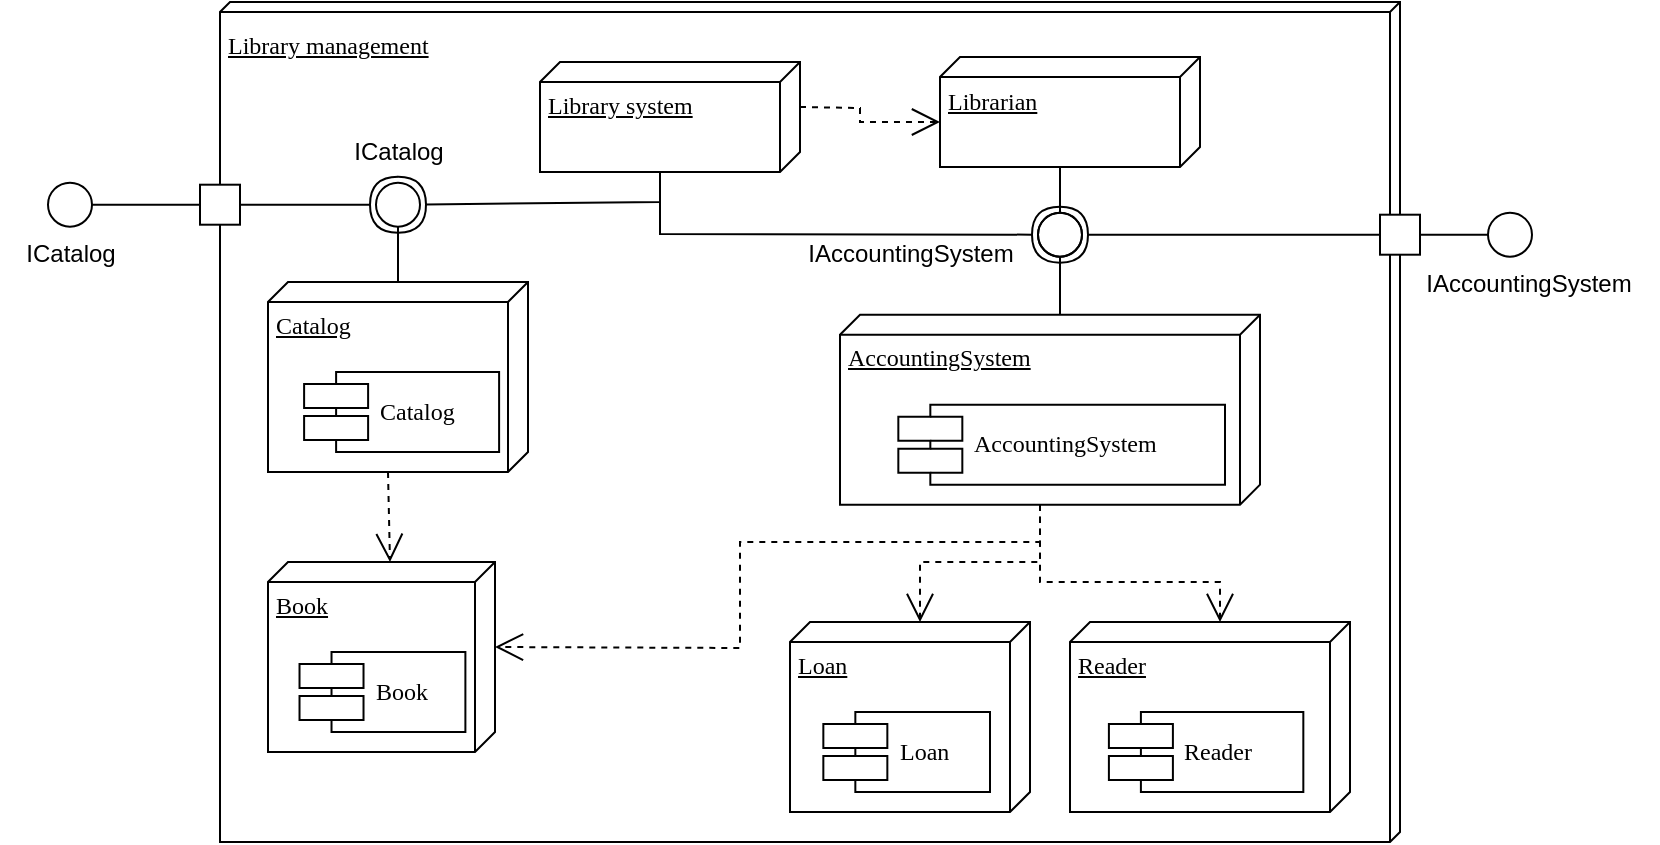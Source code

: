 <mxfile version="24.8.7">
  <diagram name="Page-1" id="oWep2oki-RV8Wh9IKWON">
    <mxGraphModel dx="2993" dy="1189" grid="1" gridSize="10" guides="1" tooltips="1" connect="1" arrows="1" fold="1" page="1" pageScale="1" pageWidth="850" pageHeight="1100" math="0" shadow="0">
      <root>
        <mxCell id="0" />
        <mxCell id="1" parent="0" />
        <mxCell id="DZr0Z_fmnJ5IC--OXbw6-70" value="Library management" style="verticalAlign=top;align=left;spacingTop=8;spacingLeft=2;spacingRight=12;shape=cube;size=5;direction=south;fontStyle=4;html=1;rounded=0;shadow=0;comic=0;labelBackgroundColor=none;strokeWidth=1;fontFamily=Verdana;fontSize=12" vertex="1" parent="1">
          <mxGeometry x="-729" y="300" width="590" height="420" as="geometry" />
        </mxCell>
        <mxCell id="DZr0Z_fmnJ5IC--OXbw6-61" value="" style="rounded=0;orthogonalLoop=1;jettySize=auto;html=1;endArrow=halfCircle;endFill=0;endSize=12;strokeWidth=1;sketch=0;entryX=0.25;entryY=0.925;entryDx=0;entryDy=0;entryPerimeter=0;exitX=0;exitY=0;exitDx=55;exitDy=70;exitPerimeter=0;" edge="1" target="DZr0Z_fmnJ5IC--OXbw6-64" parent="1" source="DZr0Z_fmnJ5IC--OXbw6-71">
          <mxGeometry relative="1" as="geometry">
            <mxPoint x="-489" y="431.35" as="sourcePoint" />
            <mxPoint x="-380" y="461.35" as="targetPoint" />
            <Array as="points">
              <mxPoint x="-509" y="416" />
            </Array>
          </mxGeometry>
        </mxCell>
        <mxCell id="DZr0Z_fmnJ5IC--OXbw6-62" value="" style="rounded=0;orthogonalLoop=1;jettySize=auto;html=1;endArrow=halfCircle;endFill=0;endSize=12;strokeWidth=1;sketch=0;exitX=1;exitY=0.5;exitDx=0;exitDy=0;" edge="1" source="DZr0Z_fmnJ5IC--OXbw6-65" target="DZr0Z_fmnJ5IC--OXbw6-64" parent="1">
          <mxGeometry relative="1" as="geometry">
            <mxPoint x="-159" y="416.35" as="sourcePoint" />
            <mxPoint x="-309" y="416.35" as="targetPoint" />
          </mxGeometry>
        </mxCell>
        <mxCell id="DZr0Z_fmnJ5IC--OXbw6-63" value="" style="rounded=0;orthogonalLoop=1;jettySize=auto;html=1;endArrow=oval;endFill=0;sketch=0;sourcePerimeterSpacing=0;targetPerimeterSpacing=0;endSize=22;exitX=0;exitY=0;exitDx=0;exitDy=100;exitPerimeter=0;" edge="1" target="DZr0Z_fmnJ5IC--OXbw6-64" parent="1" source="DZr0Z_fmnJ5IC--OXbw6-79">
          <mxGeometry relative="1" as="geometry">
            <mxPoint x="-309" y="456.35" as="sourcePoint" />
            <mxPoint x="-324" y="416.35" as="targetPoint" />
          </mxGeometry>
        </mxCell>
        <mxCell id="DZr0Z_fmnJ5IC--OXbw6-64" value="" style="ellipse;whiteSpace=wrap;html=1;align=center;aspect=fixed;fillColor=none;strokeColor=none;resizable=0;perimeter=centerPerimeter;rotatable=0;allowArrows=0;points=[];outlineConnect=1;" vertex="1" parent="1">
          <mxGeometry x="-314" y="411.35" width="10" height="10" as="geometry" />
        </mxCell>
        <mxCell id="DZr0Z_fmnJ5IC--OXbw6-65" value="" style="html=1;rounded=0;rotation=-180;" vertex="1" parent="1">
          <mxGeometry x="-149" y="406.35" width="20" height="20" as="geometry" />
        </mxCell>
        <mxCell id="DZr0Z_fmnJ5IC--OXbw6-66" value="&lt;font style=&quot;font-size: 12px;&quot;&gt;IAccountingSystem&lt;/font&gt;" style="text;html=1;align=center;verticalAlign=middle;resizable=0;points=[];autosize=1;strokeColor=none;fillColor=none;spacing=2;" vertex="1" parent="1">
          <mxGeometry x="-449" y="411.35" width="130" height="30" as="geometry" />
        </mxCell>
        <mxCell id="DZr0Z_fmnJ5IC--OXbw6-67" value="" style="ellipse;whiteSpace=wrap;html=1;align=center;aspect=fixed;fillColor=none;strokeColor=none;resizable=0;perimeter=centerPerimeter;rotatable=0;allowArrows=0;points=[];outlineConnect=1;" vertex="1" parent="1">
          <mxGeometry x="-89" y="411.35" width="10" height="10" as="geometry" />
        </mxCell>
        <mxCell id="DZr0Z_fmnJ5IC--OXbw6-68" value="" style="rounded=0;orthogonalLoop=1;jettySize=auto;html=1;endArrow=oval;endFill=0;sketch=0;sourcePerimeterSpacing=0;targetPerimeterSpacing=0;endSize=22;exitX=0;exitY=0.5;exitDx=0;exitDy=0;" edge="1" source="DZr0Z_fmnJ5IC--OXbw6-65" target="DZr0Z_fmnJ5IC--OXbw6-67" parent="1">
          <mxGeometry relative="1" as="geometry">
            <mxPoint x="-131.5" y="416.35" as="sourcePoint" />
            <mxPoint x="-84" y="416.35" as="targetPoint" />
          </mxGeometry>
        </mxCell>
        <mxCell id="DZr0Z_fmnJ5IC--OXbw6-69" value="&lt;font style=&quot;font-size: 12px;&quot;&gt;IAccountingSystem&lt;/font&gt;" style="text;html=1;align=center;verticalAlign=middle;resizable=0;points=[];autosize=1;strokeColor=none;fillColor=none;spacing=2;" vertex="1" parent="1">
          <mxGeometry x="-140" y="426.35" width="130" height="30" as="geometry" />
        </mxCell>
        <mxCell id="DZr0Z_fmnJ5IC--OXbw6-71" value="Library system" style="verticalAlign=top;align=left;spacingTop=8;spacingLeft=2;spacingRight=12;shape=cube;size=10;direction=south;fontStyle=4;html=1;rounded=0;shadow=0;comic=0;labelBackgroundColor=none;strokeWidth=1;fontFamily=Verdana;fontSize=12" vertex="1" parent="1">
          <mxGeometry x="-569" y="330" width="130" height="55" as="geometry" />
        </mxCell>
        <mxCell id="DZr0Z_fmnJ5IC--OXbw6-74" value="" style="group" vertex="1" connectable="0" parent="1">
          <mxGeometry x="-705" y="440" width="130" height="95" as="geometry" />
        </mxCell>
        <mxCell id="DZr0Z_fmnJ5IC--OXbw6-73" value="Catalog     " style="verticalAlign=top;align=left;spacingTop=8;spacingLeft=2;spacingRight=12;shape=cube;size=10;direction=south;fontStyle=4;html=1;rounded=0;shadow=0;comic=0;labelBackgroundColor=none;strokeWidth=1;fontFamily=Verdana;fontSize=12" vertex="1" parent="DZr0Z_fmnJ5IC--OXbw6-74">
          <mxGeometry width="130" height="95" as="geometry" />
        </mxCell>
        <mxCell id="DZr0Z_fmnJ5IC--OXbw6-72" value="Catalog     " style="shape=component;align=left;spacingLeft=36;rounded=0;shadow=0;comic=0;labelBackgroundColor=none;strokeWidth=1;fontFamily=Verdana;fontSize=12;html=1;" vertex="1" parent="DZr0Z_fmnJ5IC--OXbw6-74">
          <mxGeometry x="18.056" y="45" width="97.5" height="40" as="geometry" />
        </mxCell>
        <mxCell id="DZr0Z_fmnJ5IC--OXbw6-75" value="" style="group" vertex="1" connectable="0" parent="1">
          <mxGeometry x="-705" y="580" width="113.5" height="95" as="geometry" />
        </mxCell>
        <mxCell id="DZr0Z_fmnJ5IC--OXbw6-76" value="Book" style="verticalAlign=top;align=left;spacingTop=8;spacingLeft=2;spacingRight=12;shape=cube;size=10;direction=south;fontStyle=4;html=1;rounded=0;shadow=0;comic=0;labelBackgroundColor=none;strokeWidth=1;fontFamily=Verdana;fontSize=12" vertex="1" parent="DZr0Z_fmnJ5IC--OXbw6-75">
          <mxGeometry width="113.5" height="95" as="geometry" />
        </mxCell>
        <mxCell id="DZr0Z_fmnJ5IC--OXbw6-77" value="Book" style="shape=component;align=left;spacingLeft=36;rounded=0;shadow=0;comic=0;labelBackgroundColor=none;strokeWidth=1;fontFamily=Verdana;fontSize=12;html=1;" vertex="1" parent="DZr0Z_fmnJ5IC--OXbw6-75">
          <mxGeometry x="15.762" y="45" width="82.934" height="40" as="geometry" />
        </mxCell>
        <mxCell id="DZr0Z_fmnJ5IC--OXbw6-78" value="" style="group" vertex="1" connectable="0" parent="1">
          <mxGeometry x="-419" y="456.35" width="210" height="95" as="geometry" />
        </mxCell>
        <mxCell id="DZr0Z_fmnJ5IC--OXbw6-79" value="AccountingSystem      " style="verticalAlign=top;align=left;spacingTop=8;spacingLeft=2;spacingRight=12;shape=cube;size=10;direction=south;fontStyle=4;html=1;rounded=0;shadow=0;comic=0;labelBackgroundColor=none;strokeWidth=1;fontFamily=Verdana;fontSize=12" vertex="1" parent="DZr0Z_fmnJ5IC--OXbw6-78">
          <mxGeometry width="210" height="95" as="geometry" />
        </mxCell>
        <mxCell id="DZr0Z_fmnJ5IC--OXbw6-80" value="AccountingSystem      " style="shape=component;align=left;spacingLeft=36;rounded=0;shadow=0;comic=0;labelBackgroundColor=none;strokeWidth=1;fontFamily=Verdana;fontSize=12;html=1;" vertex="1" parent="DZr0Z_fmnJ5IC--OXbw6-78">
          <mxGeometry x="29.167" y="45" width="163.333" height="40" as="geometry" />
        </mxCell>
        <mxCell id="DZr0Z_fmnJ5IC--OXbw6-81" value="" style="group" vertex="1" connectable="0" parent="1">
          <mxGeometry x="-444" y="610" width="120" height="95" as="geometry" />
        </mxCell>
        <mxCell id="DZr0Z_fmnJ5IC--OXbw6-82" value="Loan  " style="verticalAlign=top;align=left;spacingTop=8;spacingLeft=2;spacingRight=12;shape=cube;size=10;direction=south;fontStyle=4;html=1;rounded=0;shadow=0;comic=0;labelBackgroundColor=none;strokeWidth=1;fontFamily=Verdana;fontSize=12" vertex="1" parent="DZr0Z_fmnJ5IC--OXbw6-81">
          <mxGeometry width="120" height="95" as="geometry" />
        </mxCell>
        <mxCell id="DZr0Z_fmnJ5IC--OXbw6-83" value="Loan  " style="shape=component;align=left;spacingLeft=36;rounded=0;shadow=0;comic=0;labelBackgroundColor=none;strokeWidth=1;fontFamily=Verdana;fontSize=12;html=1;" vertex="1" parent="DZr0Z_fmnJ5IC--OXbw6-81">
          <mxGeometry x="16.67" y="45" width="83.33" height="40" as="geometry" />
        </mxCell>
        <mxCell id="DZr0Z_fmnJ5IC--OXbw6-84" value="" style="group" vertex="1" connectable="0" parent="1">
          <mxGeometry x="-304" y="610" width="140" height="95" as="geometry" />
        </mxCell>
        <mxCell id="DZr0Z_fmnJ5IC--OXbw6-85" value="Reader    " style="verticalAlign=top;align=left;spacingTop=8;spacingLeft=2;spacingRight=12;shape=cube;size=10;direction=south;fontStyle=4;html=1;rounded=0;shadow=0;comic=0;labelBackgroundColor=none;strokeWidth=1;fontFamily=Verdana;fontSize=12" vertex="1" parent="DZr0Z_fmnJ5IC--OXbw6-84">
          <mxGeometry width="140" height="95" as="geometry" />
        </mxCell>
        <mxCell id="DZr0Z_fmnJ5IC--OXbw6-86" value="Reader    " style="shape=component;align=left;spacingLeft=36;rounded=0;shadow=0;comic=0;labelBackgroundColor=none;strokeWidth=1;fontFamily=Verdana;fontSize=12;html=1;" vertex="1" parent="DZr0Z_fmnJ5IC--OXbw6-84">
          <mxGeometry x="19.448" y="45" width="97.218" height="40" as="geometry" />
        </mxCell>
        <mxCell id="DZr0Z_fmnJ5IC--OXbw6-88" value="" style="rounded=0;orthogonalLoop=1;jettySize=auto;html=1;endArrow=halfCircle;endFill=0;endSize=12;strokeWidth=1;sketch=0;entryX=0.25;entryY=0.925;entryDx=0;entryDy=0;entryPerimeter=0;exitX=0;exitY=0;exitDx=55;exitDy=70;exitPerimeter=0;" edge="1" target="DZr0Z_fmnJ5IC--OXbw6-91" parent="1" source="DZr0Z_fmnJ5IC--OXbw6-71">
          <mxGeometry relative="1" as="geometry">
            <mxPoint x="-539" y="396" as="sourcePoint" />
            <mxPoint x="-716.27" y="426.35" as="targetPoint" />
            <Array as="points">
              <mxPoint x="-509" y="400" />
            </Array>
          </mxGeometry>
        </mxCell>
        <mxCell id="DZr0Z_fmnJ5IC--OXbw6-89" value="" style="rounded=0;orthogonalLoop=1;jettySize=auto;html=1;endArrow=halfCircle;endFill=0;endSize=12;strokeWidth=1;sketch=0;exitX=1;exitY=0.5;exitDx=0;exitDy=0;" edge="1" source="DZr0Z_fmnJ5IC--OXbw6-92" target="DZr0Z_fmnJ5IC--OXbw6-91" parent="1">
          <mxGeometry relative="1" as="geometry">
            <mxPoint x="-490" y="401.35" as="sourcePoint" />
            <mxPoint x="-640" y="401.35" as="targetPoint" />
          </mxGeometry>
        </mxCell>
        <mxCell id="DZr0Z_fmnJ5IC--OXbw6-90" value="" style="rounded=0;orthogonalLoop=1;jettySize=auto;html=1;endArrow=oval;endFill=0;sketch=0;sourcePerimeterSpacing=0;targetPerimeterSpacing=0;endSize=22;exitX=0;exitY=0;exitDx=0;exitDy=65;exitPerimeter=0;" edge="1" target="DZr0Z_fmnJ5IC--OXbw6-91" parent="1" source="DZr0Z_fmnJ5IC--OXbw6-73">
          <mxGeometry relative="1" as="geometry">
            <mxPoint x="-636.27" y="441.35" as="sourcePoint" />
            <mxPoint x="-651.27" y="401.35" as="targetPoint" />
          </mxGeometry>
        </mxCell>
        <mxCell id="DZr0Z_fmnJ5IC--OXbw6-91" value="" style="ellipse;whiteSpace=wrap;html=1;align=center;aspect=fixed;fillColor=none;strokeColor=none;resizable=0;perimeter=centerPerimeter;rotatable=0;allowArrows=0;points=[];outlineConnect=1;" vertex="1" parent="1">
          <mxGeometry x="-645" y="396.35" width="10" height="10" as="geometry" />
        </mxCell>
        <mxCell id="DZr0Z_fmnJ5IC--OXbw6-93" value="&lt;font style=&quot;font-size: 12px;&quot;&gt;ICatalog&lt;/font&gt;" style="text;html=1;align=center;verticalAlign=middle;resizable=0;points=[];autosize=1;strokeColor=none;fillColor=none;spacing=2;" vertex="1" parent="1">
          <mxGeometry x="-675" y="360" width="70" height="30" as="geometry" />
        </mxCell>
        <mxCell id="DZr0Z_fmnJ5IC--OXbw6-94" value="" style="ellipse;whiteSpace=wrap;html=1;align=center;aspect=fixed;fillColor=none;strokeColor=none;resizable=0;perimeter=centerPerimeter;rotatable=0;allowArrows=0;points=[];outlineConnect=1;" vertex="1" parent="1">
          <mxGeometry x="-809" y="396.35" width="10" height="10" as="geometry" />
        </mxCell>
        <mxCell id="DZr0Z_fmnJ5IC--OXbw6-95" value="" style="rounded=0;orthogonalLoop=1;jettySize=auto;html=1;endArrow=oval;endFill=0;sketch=0;sourcePerimeterSpacing=0;targetPerimeterSpacing=0;endSize=22;exitX=0;exitY=0.5;exitDx=0;exitDy=0;" edge="1" source="DZr0Z_fmnJ5IC--OXbw6-92" target="DZr0Z_fmnJ5IC--OXbw6-94" parent="1">
          <mxGeometry relative="1" as="geometry">
            <mxPoint x="-731.5" y="451.35" as="sourcePoint" />
            <mxPoint x="-684" y="451.35" as="targetPoint" />
          </mxGeometry>
        </mxCell>
        <mxCell id="DZr0Z_fmnJ5IC--OXbw6-96" value="&lt;font style=&quot;font-size: 12px;&quot;&gt;ICatalog&lt;/font&gt;" style="text;html=1;align=center;verticalAlign=middle;resizable=0;points=[];autosize=1;strokeColor=none;fillColor=none;spacing=2;" vertex="1" parent="1">
          <mxGeometry x="-839" y="411.35" width="70" height="30" as="geometry" />
        </mxCell>
        <mxCell id="DZr0Z_fmnJ5IC--OXbw6-98" value="" style="endArrow=open;endSize=12;dashed=1;html=1;rounded=0;exitX=0;exitY=0;exitDx=22.5;exitDy=0;exitPerimeter=0;entryX=0;entryY=0;entryDx=32.5;entryDy=130;entryPerimeter=0;" edge="1" parent="1" source="DZr0Z_fmnJ5IC--OXbw6-71" target="DZr0Z_fmnJ5IC--OXbw6-100">
          <mxGeometry width="160" relative="1" as="geometry">
            <mxPoint x="-495" y="396.06" as="sourcePoint" />
            <mxPoint x="-389" y="353" as="targetPoint" />
            <Array as="points">
              <mxPoint x="-409" y="353" />
              <mxPoint x="-409" y="360" />
            </Array>
          </mxGeometry>
        </mxCell>
        <mxCell id="DZr0Z_fmnJ5IC--OXbw6-99" value="" style="rounded=0;orthogonalLoop=1;jettySize=auto;html=1;endArrow=oval;endFill=0;sketch=0;sourcePerimeterSpacing=0;targetPerimeterSpacing=0;endSize=22;exitX=0;exitY=0;exitDx=55;exitDy=70;exitPerimeter=0;entryX=0.635;entryY=0.723;entryDx=0;entryDy=0;entryPerimeter=0;" edge="1" parent="1" source="DZr0Z_fmnJ5IC--OXbw6-100" target="DZr0Z_fmnJ5IC--OXbw6-64">
          <mxGeometry relative="1" as="geometry">
            <mxPoint x="-299" y="375" as="sourcePoint" />
            <mxPoint x="-290" y="441" as="targetPoint" />
          </mxGeometry>
        </mxCell>
        <mxCell id="DZr0Z_fmnJ5IC--OXbw6-100" value="Librarian" style="verticalAlign=top;align=left;spacingTop=8;spacingLeft=2;spacingRight=12;shape=cube;size=10;direction=south;fontStyle=4;html=1;rounded=0;shadow=0;comic=0;labelBackgroundColor=none;strokeWidth=1;fontFamily=Verdana;fontSize=12" vertex="1" parent="1">
          <mxGeometry x="-369" y="327.5" width="130" height="55" as="geometry" />
        </mxCell>
        <mxCell id="DZr0Z_fmnJ5IC--OXbw6-92" value="" style="html=1;rounded=0;rotation=-180;" vertex="1" parent="1">
          <mxGeometry x="-739" y="391.35" width="20" height="20" as="geometry" />
        </mxCell>
        <mxCell id="DZr0Z_fmnJ5IC--OXbw6-102" value="" style="endArrow=open;endSize=12;dashed=1;html=1;rounded=0;exitX=0;exitY=0;exitDx=95;exitDy=70;exitPerimeter=0;entryX=0;entryY=0;entryDx=0;entryDy=52.5;entryPerimeter=0;" edge="1" parent="1" source="DZr0Z_fmnJ5IC--OXbw6-73" target="DZr0Z_fmnJ5IC--OXbw6-76">
          <mxGeometry width="160" relative="1" as="geometry">
            <mxPoint x="-559" y="551.35" as="sourcePoint" />
            <mxPoint x="-489" y="558.35" as="targetPoint" />
            <Array as="points" />
          </mxGeometry>
        </mxCell>
        <mxCell id="DZr0Z_fmnJ5IC--OXbw6-103" value="" style="endArrow=open;endSize=12;dashed=1;html=1;rounded=0;exitX=0;exitY=0;exitDx=95;exitDy=110;exitPerimeter=0;entryX=0;entryY=0;entryDx=0;entryDy=55;entryPerimeter=0;" edge="1" parent="1" source="DZr0Z_fmnJ5IC--OXbw6-79" target="DZr0Z_fmnJ5IC--OXbw6-82">
          <mxGeometry width="160" relative="1" as="geometry">
            <mxPoint x="-424" y="551.35" as="sourcePoint" />
            <mxPoint x="-423" y="596.35" as="targetPoint" />
            <Array as="points">
              <mxPoint x="-319" y="580" />
              <mxPoint x="-379" y="580" />
            </Array>
          </mxGeometry>
        </mxCell>
        <mxCell id="DZr0Z_fmnJ5IC--OXbw6-104" value="" style="endArrow=open;endSize=12;dashed=1;html=1;rounded=0;exitX=0;exitY=0;exitDx=95;exitDy=110;exitPerimeter=0;entryX=0;entryY=0;entryDx=0;entryDy=65;entryPerimeter=0;" edge="1" parent="1" source="DZr0Z_fmnJ5IC--OXbw6-79" target="DZr0Z_fmnJ5IC--OXbw6-85">
          <mxGeometry width="160" relative="1" as="geometry">
            <mxPoint x="-309" y="561" as="sourcePoint" />
            <mxPoint x="-369" y="610" as="targetPoint" />
            <Array as="points">
              <mxPoint x="-319" y="590" />
              <mxPoint x="-229" y="590" />
            </Array>
          </mxGeometry>
        </mxCell>
        <mxCell id="DZr0Z_fmnJ5IC--OXbw6-105" value="" style="endArrow=open;endSize=12;dashed=1;html=1;rounded=0;exitX=0;exitY=0;exitDx=95;exitDy=110;exitPerimeter=0;entryX=0;entryY=0;entryDx=42.5;entryDy=0;entryPerimeter=0;" edge="1" parent="1" source="DZr0Z_fmnJ5IC--OXbw6-79" target="DZr0Z_fmnJ5IC--OXbw6-76">
          <mxGeometry width="160" relative="1" as="geometry">
            <mxPoint x="-464" y="551" as="sourcePoint" />
            <mxPoint x="-524" y="600" as="targetPoint" />
            <Array as="points">
              <mxPoint x="-319" y="570" />
              <mxPoint x="-469" y="570" />
              <mxPoint x="-469" y="623" />
            </Array>
          </mxGeometry>
        </mxCell>
      </root>
    </mxGraphModel>
  </diagram>
</mxfile>
